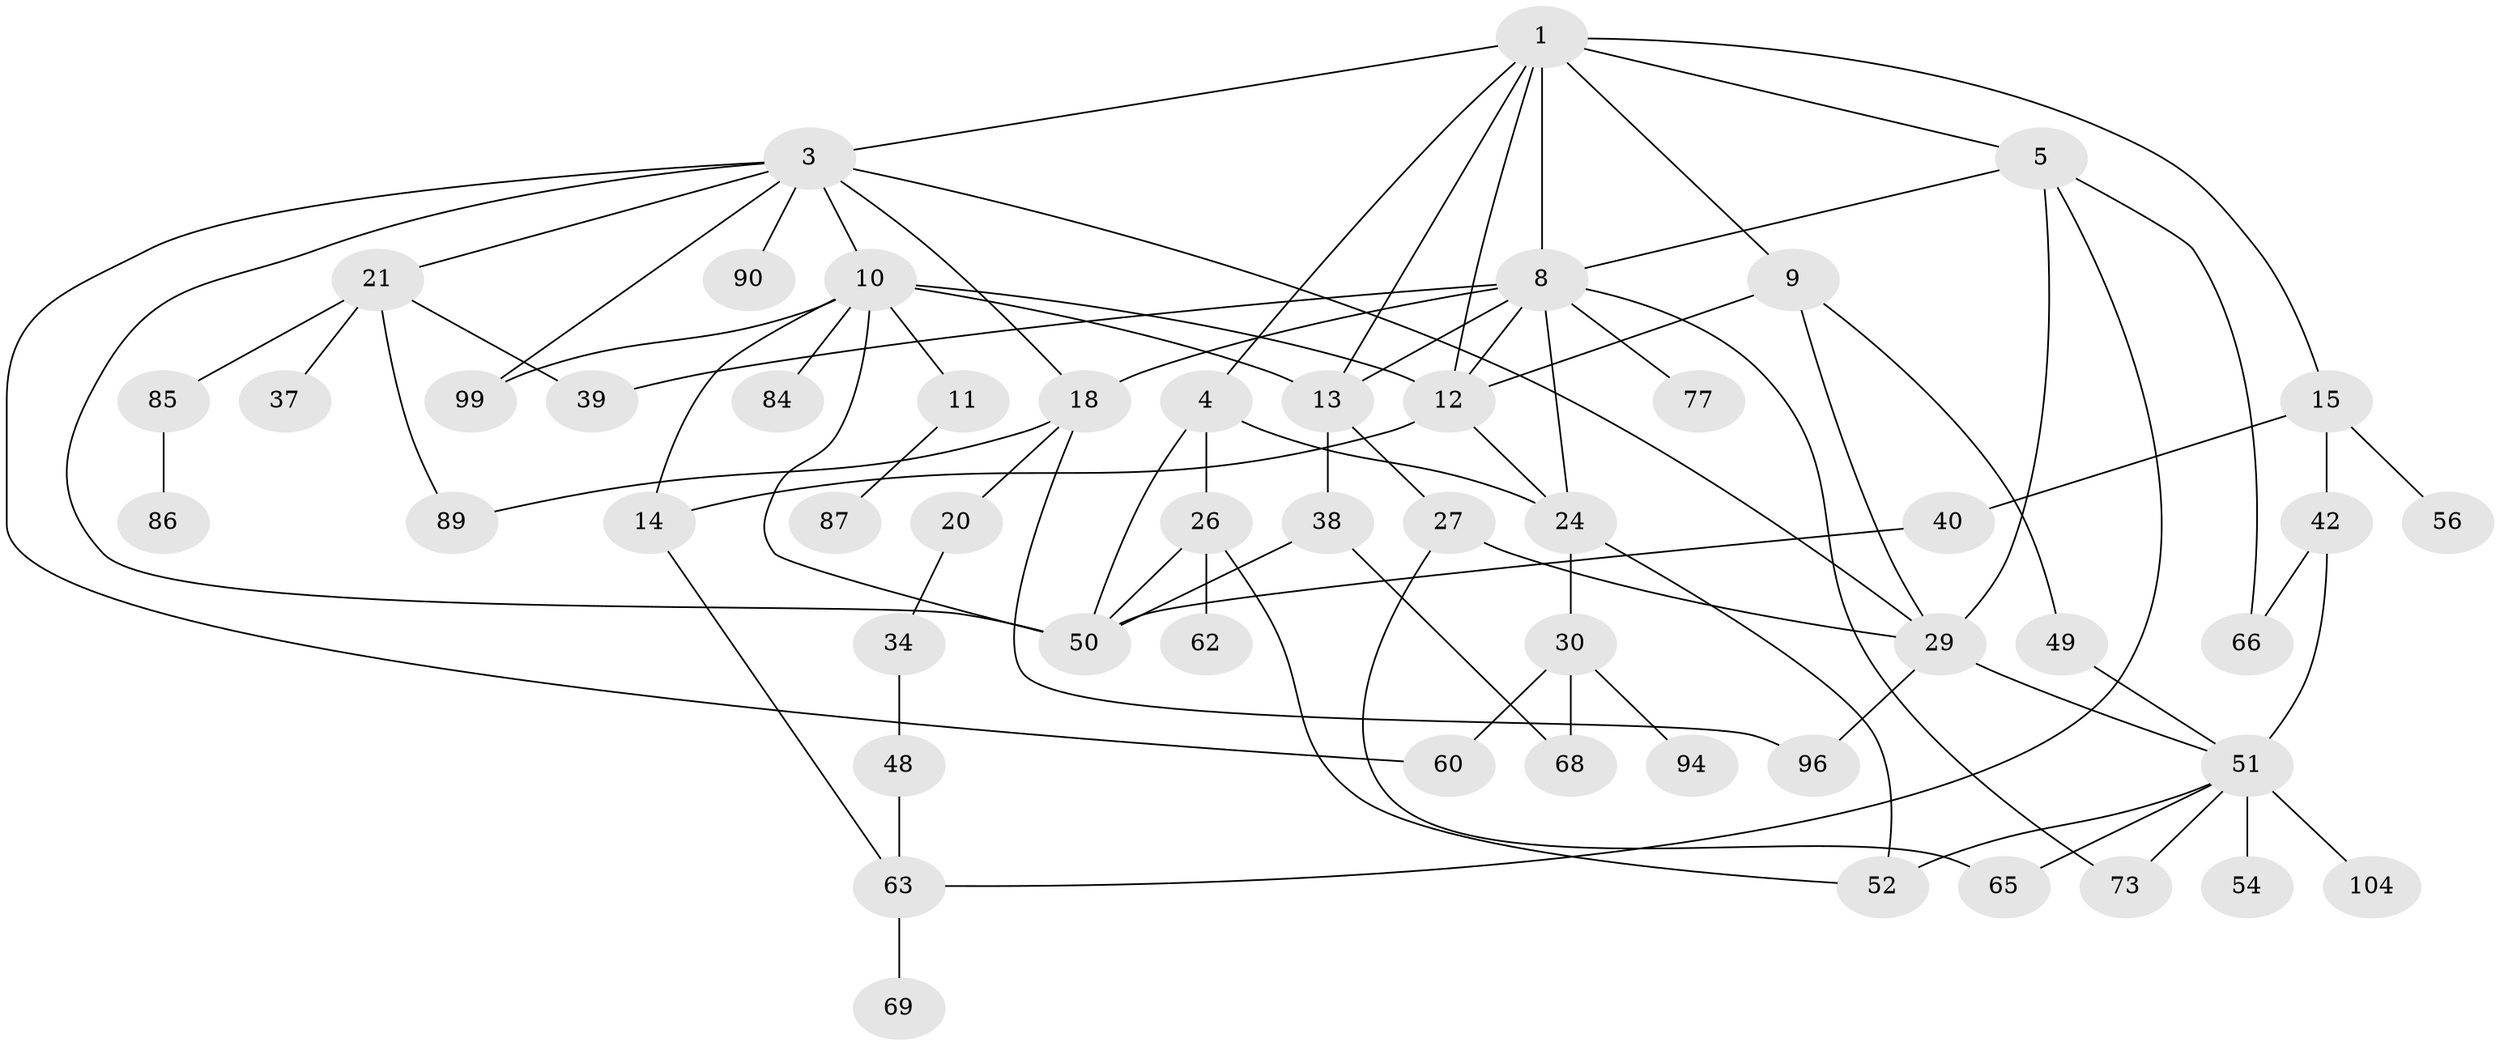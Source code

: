// original degree distribution, {2: 0.33653846153846156, 8: 0.009615384615384616, 6: 0.038461538461538464, 4: 0.17307692307692307, 3: 0.22115384615384615, 5: 0.038461538461538464, 1: 0.18269230769230768}
// Generated by graph-tools (version 1.1) at 2025/13/03/09/25 04:13:35]
// undirected, 52 vertices, 84 edges
graph export_dot {
graph [start="1"]
  node [color=gray90,style=filled];
  1 [super="+2"];
  3 [super="+7+33"];
  4;
  5 [super="+17"];
  8 [super="+35"];
  9;
  10 [super="+28+57"];
  11 [super="+46+16"];
  12 [super="+25"];
  13 [super="+22"];
  14;
  15;
  18 [super="+19"];
  20 [super="+102"];
  21 [super="+55+31+45"];
  24 [super="+32+47"];
  26 [super="+98+36"];
  27 [super="+80"];
  29 [super="+101+74"];
  30;
  34;
  37;
  38;
  39;
  40;
  42 [super="+44+81"];
  48;
  49;
  50 [super="+67+97"];
  51 [super="+58"];
  52;
  54 [super="+93"];
  56;
  60;
  62;
  63;
  65 [super="+82"];
  66 [super="+75"];
  68;
  69;
  73;
  77;
  84;
  85;
  86;
  87;
  89;
  90;
  94;
  96;
  99;
  104;
  1 -- 12;
  1 -- 3;
  1 -- 4;
  1 -- 5;
  1 -- 8 [weight=2];
  1 -- 9;
  1 -- 13;
  1 -- 15;
  3 -- 18 [weight=2];
  3 -- 50;
  3 -- 90;
  3 -- 21;
  3 -- 10;
  3 -- 60;
  3 -- 99;
  3 -- 29;
  4 -- 24;
  4 -- 26;
  4 -- 50;
  5 -- 66;
  5 -- 29;
  5 -- 8;
  5 -- 63;
  8 -- 39;
  8 -- 18;
  8 -- 73;
  8 -- 12;
  8 -- 77;
  8 -- 24;
  8 -- 13 [weight=2];
  9 -- 29;
  9 -- 49;
  9 -- 12;
  10 -- 11;
  10 -- 84;
  10 -- 99;
  10 -- 13;
  10 -- 50;
  10 -- 12;
  10 -- 14;
  11 -- 87;
  12 -- 14;
  12 -- 24;
  13 -- 27;
  13 -- 38;
  14 -- 63;
  15 -- 40;
  15 -- 42;
  15 -- 56;
  18 -- 20;
  18 -- 96;
  18 -- 89;
  20 -- 34;
  21 -- 89;
  21 -- 85;
  21 -- 37;
  21 -- 39;
  24 -- 30;
  24 -- 52;
  26 -- 52;
  26 -- 50;
  26 -- 62 [weight=2];
  27 -- 65;
  27 -- 29;
  29 -- 51;
  29 -- 96;
  30 -- 94;
  30 -- 60;
  30 -- 68;
  34 -- 48;
  38 -- 68;
  38 -- 50;
  40 -- 50;
  42 -- 51 [weight=2];
  42 -- 66;
  48 -- 63;
  49 -- 51;
  51 -- 54;
  51 -- 65;
  51 -- 52;
  51 -- 104;
  51 -- 73;
  63 -- 69;
  85 -- 86;
}
